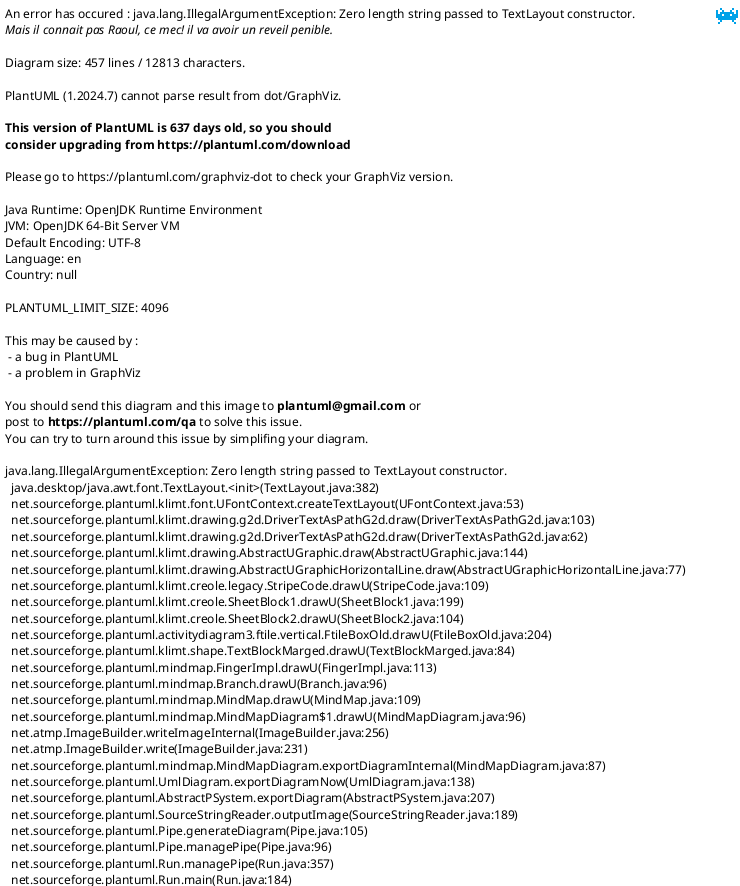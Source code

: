 @startmindmap
scale max 850 width
'!include ../../custom.conf
*[#cornflowerblue]:(重点内容)[[https://docs.substrate.io/tutorials/get-started/trusted-network/ Add trusted nodes]][[#总览 返回]]
<code>

1. Sr25519: 用于使用 aura 为一个节点生成块。
2. Ed25519: 用于使用 grapdpa 为一个节点生成块。
2. SS58: 对应公钥

步骤：
1. 使用Sr25519 -> 一个助记词和对应SS58公钥 -> aura
2. 使用Ed25519+前面的助记词 -> Ed25519 公钥 -> grandpa

</code>;
**[#aqua]:About Substrate Consensus:
<code>

The Substrate node template uses a proof of authority consensus model
also referred to as authority round or Aura consensus .
The Aura consensus protocol limits block production to
a rotating list of authorized accounts.

The authorized accounts—authorities—create blocks in
a round robin fashion and are generally considered to be
trusted participants in the network.

This consensus model provides a simple approach to
starting a solo blockchain for a limited number of participants.

In this tutorial, you'll see how to generate the keys
required to authorize a node to participate in the network,
how to configure and share information about the network
with other authorized accounts, and how to launch the network
with an approved set of validators.
</code>;
** Generate your account and keys
***:Key generation options:
<code>

1. a node-template subcommand
2. the standalone subkey command-line program
3. the Polkadot-JS application
4. third-party key generation utilities.
</code>;
*** Generate local keys using the node template:
****:使用Sr25519 -> 一个助记词和对应SS58公钥 -> aura
<code>

# Generate a random secret phrase and keys
./target/release/node-template key
generate
--scheme Sr25519
--password-interactive
Key password: <123456>

Secret phrase:       answer cotton spike caution blouse only radio artefact middle guilt bleak original
  Network ID:        substrate
  Secret seed:       0xfcd01919178fa73e7223bdeea134b1ef809b75d3fabd672a52dcc69b964813b6
  Public key (hex):  0x5413998d3c189f62288daaf2bd2ca3da5e78b00be9172a36ae063aae4cc7f607
  Account ID:        0x5413998d3c189f62288daaf2bd2ca3da5e78b00be9172a36ae063aae4cc7f607
  Public key (SS58): 5DxwhfEDto6kGkHz1SZQWE1hDGM8E2LFQNujQdJ3vHNWrnc3
  SS58 Address:      5DxwhfEDto6kGkHz1SZQWE1hDGM8E2LFQNujQdJ3vHNWrnc3

您现在拥有 Sr25519 密钥，用于使用 aura 为一个节点生成块。
在此示例中，帐户的 Sr25519 公钥是 5DxwhfEDto6kGkHz1SZQWE1hDGM8E2LFQNujQdJ3vHNWrnc3
</code>;
****: 使用Ed25519+前面的助记词 -> Ed25519 公钥 -> grandpa
<code>

./target/release/node-template key
inspect
--scheme Ed25519
--password-interactive
"answer cotton spike caution blouse only radio artefact middle guilt bleak original"

Key password: 123456
Secret phrase:       answer cotton spike caution blouse only radio artefact middle guilt bleak original
  Network ID:        substrate
  Secret seed:       0xfcd01919178fa73e7223bdeea134b1ef809b75d3fabd672a52dcc69b964813b6
  Public key (hex):  0xb293f948a04a5bac3b8321f99bb4c9532f6ffe2b8ff40926b23c68c9726ca40a
  Account ID:        0xb293f948a04a5bac3b8321f99bb4c9532f6ffe2b8ff40926b23c68c9726ca40a
  Public key (SS58): 5G6rLZNtZPyMrYTo2YXL9nzaatJ837hmKPnsgYqDURgAWBgX
  SS58 Address:      5G6rLZNtZPyMrYTo2YXL9nzaatJ837hmKPnsgYqDURgAWBgX
</code>;
***:[[https://docs.substrate.io/tutorials/get-started/trusted-network/#generate-a-second-set-of-keys Generate a second set of keys]]
<code>

此教程的专用网络仅包含两个节点，因此需要两组密钥。

有几个选项可以继续本教程：
1. 可以将密钥用于预定义帐户之一。
2. 可以使用本地计算机上的不同身份重复上一节中的步骤，以生成第二个密钥对。
3. 您可以派生一个子密钥对来模拟本地计算机上的第二个身份。
4. 您可以招募其他参与者来生成加入您的私有网络所需的密钥。

出于强化目的，这里再次重复前面的操作，

./target/release/node-template key generate --scheme Sr25519 --password-interactive
Key password: 234567
Secret phrase:       twelve genuine tree month sport thought more almost frown question suit life
  Network ID:        substrate
  Secret seed:       0x627c5e2ac10a94cc0150efb2e2d38e0de2477e6a53892ade5f8b3cd9862e541e
  Public key (hex):  0x0069217a6b3a9a4d3fa248a69fb39cef88c27301b5a63aeff52ba59c6781173d
  Account ID:        0x0069217a6b3a9a4d3fa248a69fb39cef88c27301b5a63aeff52ba59c6781173d
  Public key (SS58): 5C5F62ga8UtigQK1YRTcuVk1sexcmuLHtVSBnJk5xQQ9P6ud
  SS58 Address:      5C5F62ga8UtigQK1YRTcuVk1sexcmuLHtVSBnJk5xQQ9P6ud


./target/release/node-template key inspect --password-interactive --scheme Ed25519 "<前面的助记词>"
Key password: 234567
Secret phrase:       twelve genuine tree month sport thought more almost frown question suit life
  Network ID:        substrate
  Secret seed:       0x627c5e2ac10a94cc0150efb2e2d38e0de2477e6a53892ade5f8b3cd9862e541e
  Public key (hex):  0xcde9a701b5965bb5327f900c83c2f9753d1d124fa21228851d6e26659d8dff5f
  Account ID:        0xcde9a701b5965bb5327f900c83c2f9753d1d124fa21228851d6e26659d8dff5f
  Public key (SS58): 5Gih5kiPMdKBrz4HTuKWQrTedqr8TLYWLb2WW67VzUyRzgF1
  SS58 Address:      5Gih5kiPMdKBrz4HTuKWQrTedqr8TLYWLb2WW67VzUyRzgF1

使用的第二组键是：

Sr25519 对应 SS58：5C5F62ga8UtigQK1YRTcuVk1sexcmuLHtVSBnJk5xQQ9P6ud 用于aura。
Ed25519 对应 SS58：5Gih5kiPMdKBrz4HTuKWQrTedqr8TLYWLb2WW67VzUyRzgF1 用于grapdpa

</code>;
**:Create a custom chain specification
<code>

生成用于区块链的密钥后，您就可以使用这些密钥对创建自定义链规范，
然后与作为验证器(validators)的受信任网络参与者共享您的自定义链规范。

为了使其他人能够参与您的区块链网络，请确保他们生成自己的密钥。

收集完网络参与者的密钥后，可以创建自定义链规范以替换本地链规范。

为简单起见，本教程中创建的自定义链规范是本地链规范的修改版本，
用于说明如何创建双节点网络。

如果您拥有所需的密钥，您可以按照相同的步骤将更多节点添加到网络中。

--------> Modify the local chain specification

这个操作很重要，后续课程还会用到。(Connect to Rococo testnet)
</code>;
***:Export the local chain specification to a file
<code>

./target/release/node-template build-spec
--disable-default-bootnode
--chain local > customSpec.json
</code>;
****[#lightcoral]:head customSpec.json
<code>

# customSpec.json
{
 "name": "Local Testnet",
 "id": "local_testnet",
 "chainType": "Local",
 "bootNodes": [],
 "telemetryEndpoints": null,
 "protocolId": null,
 "properties": null,
 "consensusEngine": null,
 "codeSubstitutes": {},
}
</code>;
****:tail -n 80 customSpec.json
<code>

此命令显示 Wasm 二进制字段后面的最后部分，
包括运行时使用的几个托盘的详细信息，
例如 sudo 和 balances 托盘。
</code>;
****:Modify the name field to identify this chain specification as a custom chain specification.
<code>

"name": "My Custom Testnet",
</code>
****:Modify aura field to specify the nodes
<code>

"aura": { "authorities": [
 "<aura的Sr25519密钥>", "<aura的Sr25519公钥对应地址(SS58)>"
 ]
},
</code>;
****:Modify the grandpa field to specify the nodes
<code>

"grandpa": {
   "authorities": [
     [
       "节点 1 的grandpa Ed25519 对应 SS58公钥(地址)",
       1
     ],
     [
       "节点 2 的grandpa Ed25519 对应 SS58公钥(地址)",
       1
     ]
   ]
 },

请注意，grandpa 部分中的 authority 字段有两个数据值。

1. 第一个值是地址键。
2. 第二个值用于支持加权投票。

在此示例中，每个验证者的权重为 1 票。
</code>;
***:Add validators
<code>

如你所见：

可以通过修改 aura 和 grandpa 部分来添加和更改链规范中的权限地址。
可以使用此技术添加任意数量的验证器。

添加验证器：
1. 修改 aura 部分以包含 Sr25519 地址。
2. 修改 grapdpa 部分以包括 Ed25519 地址和投票权重。

确保为每个验证器使用唯一的密钥。
如果两个验证器具有相同的密钥，它们会产生冲突的块。
</code>;
**:[[https://docs.substrate.io/tutorials/get-started/trusted-network/#convert-the-chain-specification-to-raw-format Convert the chain specification to raw format]]
<code>

./target/release/node-template
build-spec
--chain=customSpec.json
--raw
--disable-default-bootnode
> customSpecRaw.json
</code>;
**:Share the chain specification with others
<code>

如果你正在创建私有区块链网络以与其他参与者共享，
请确保只有一个人创建链规范并与该规范中的所有其
他验证器共享生成的该规范的原始版本
（例如 customSpecRaw.json 文件）网络。

因为 Rust 编译器生成的优化的 WebAssembly 二进
制文件在确定性上无法重现，所以每个生成 Wasm 运行
时的人都会生成稍微不同的 Wasm blob。

为了确保确定性，区块链网络中的所有参与者必须使用
完全相同的原始链规范文件。

有关此问题的更多信息，请参阅<Hunting down a non-determinism-bug in our Rust Wasm build>。
</code>;
*** [[https://dev.to/gnunicorn/hunting-down-a-non-determinism-bug-in-our-rust-wasm-build-4fk1 Hunting down a non-determinism-bug in our Rust Wasm build]]
**:Prepare to launch the private network
<code>

将自定义链规范分发给所有网络参与者后，就可以启动自己的私有区块链了。

这些步骤类似于在启动第一个区块链节点中执行的步骤。

但是，如果按照本教程中的步骤操作，则可以将多台计算机添加到您的网络中。

要继续，请验证以下内容：
1. 已经为至少两个权限帐户生成或收集了帐户密钥。
2. 已经更新自定义链规范，以包含用于块生产（aura）和块完成（grandpa）的密钥。
3. 已将自定义链规范转换为原始格式，并将原始链规范分发给参与私有网络的节点。

如果已完成这些步骤，您就可以启动私有区块链中的第一个节点了。
</code>;
**:[[https://docs.substrate.io/tutorials/get-started/trusted-network/#start-the-first-node Start the first node]]
<code>

此命令还使用您自己的密钥而不是预定义的帐户来启动节点。
由于没有使用具有已知密钥的预定义帐户，因此需要在单独
的步骤中将密钥添加到密钥库。

 ./target/release/node-template
  --base-path /tmp/node01
  --chain ./customSpecRaw.json
  --port 30333
  --ws-port 9945
  --rpc-port 9933
  --telemetry-url "wss://telemetry.polkadot.io/submit/ 0"
  --validator
  --rpc-methods Unsafe
  --name MyNode01
  --password-interactive
Keystore password: 234567
2022-07-21 21:10:58 Substrate Node
2022-07-21 21:10:58 ✌️  version 4.0.0-dev-9c89be106cb
2022-07-21 21:10:58 ❤️  by Substrate DevHub <https://github.com/substrate-developer-hub>, 2017-2022
2022-07-21 21:10:58 📋 Chain specification: My Custom Testnet
2022-07-21 21:10:58 🏷  Node name: MyNode01
2022-07-21 21:10:58 👤 Role: AUTHORITY
2022-07-21 21:10:58 💾 Database: RocksDb at /tmp/node01/chains/local_testnet/db/full
2022-07-21 21:10:58 ⛓  Native runtime: node-template-100 (node-template-1.tx1.au1)
2022-07-21 21:10:59 🔨 Initializing Genesis block/state (state: 0xe114…e9a6, header-hash: 0xbe24…67a2)
2022-07-21 21:10:59 👴 Loading GRANDPA authority set from genesis on what appears to be first startup.
2022-07-21 21:10:59 Using default protocol ID "sup" because none is configured in the chain specs
2022-07-21 21:10:59 🏷  Local node identity is: 12D3KooWA6tqKTpAQVV8uanr7X3sRaEuTAaeHw3V5RVEupMoaCDA
2022-07-21 21:10:59 💻 Operating system: macos
2022-07-21 21:10:59 💻 CPU architecture: x86_64
2022-07-21 21:10:59 📦 Highest known block at #0
2022-07-21 21:10:59 〽️ Prometheus exporter started at 127.0.0.1:9615
</code>;
***:--base-path /tmp/node01
<code>

The --base-path command-line option specifies a
custom location for the chain associated with
this first node.
</code>;
***:--chain ./customSpecRaw.json
<code>

The --chain command-line option specifies the
custom chain specification.

</code>
*** --port 30333
*** --ws-port 9945
*** --rpc-port 9933
*** --telemetry-url "wss://telemetry.polkadot.io/submit/ 0"
***:--validator
<code>

The --validator command-line option indicates that
this node is an authority for the chain.
</code>;
***:--rpc-methods Unsafe
<code>

The --rpc-methods Unsafe command-line option allows
you to continue the tutorial using an unsafe communication
mode because your blockchain is not being used in a
production setting.
</code>;
***:--name MyNode01
<code>

The --name command-line option enables you to give
your node a human-readable name in the telemetry UI.
</code>;
*** --password-interactive
**:View information about node operations
<code>

注意其中的这些信息
</code>;
***:--chain
<code>

输出表明正在使用的链规范是您使用 --chain 命令行选项创建和指定的自定义链规范。
</code>;
***:--validator
<code>

输出表明该节点是一个授权，因为您使用 --validator 命令行选项启动了该节点。
</code>;
***:state
<code>

输出显示使用块哈希（状态：0x2bde…8f66，标头哈希：0x6c78…37de）初始化创世块。
</code>;
***:node identify
<code>

输出指定您的节点的本地节点身份。在此示例中，节点身份为
12d3koowlmrydlontytytytdyzlwde1paxzxtw5rgjmhlfzw96sx。
</code>;
***:IP address
<code>

输出指定用于节点的 IP 地址是本地主机 127.0.0.1。
</code>;
**:[[https://docs.substrate.io/tutorials/get-started/trusted-network/#add-keys-to-the-keystore Add keys to the keystore]]
<code>

启动第一个节点后，尚未生成任何块。

下一步是将两种类型的密钥添加到网络中每个节点的密钥库中。

对于每个节点：
1. 添加 aura 权限密钥以启用块生产。
2. 添加g randpa 权限密钥以启用块完成。

有几种方法可以将密钥插入密钥库。

对于本教程，您可以使用 key 子命令插入本地生成的密钥。
</code>;
***: Insert the aura secret key:
<code>

./target/release/node-template
key insert --base-path /tmp/node01
  --chain customSpecRaw.json
  --scheme Sr25519
  --suri <your-secret-seed>
  --password-interactive
  --key-type aura

Replace <your-secret-seed> with the secret phrase or
secret seed for the first key pair that you generated
in Generate local keys using node template.

You can also insert a key from a specified file location.

./target/release/node-template key insert --help
</code>;
***:Insert the grandpa secret key
<code>

./target/release/node-template key insert
  --base-path /tmp/node01
  --chain customSpecRaw.json
  --scheme Ed25519
  --suri <your-secret-key>
  --password-interactive
  --key-type gran
</code>;
***:Verify that your keys are in the keystore for node01
<code>

ls /tmp/node01/chains/local_testnet/keystore
</code>;
***:Restart the node
<code>

After you have added your keys to the keystore for
the first node under /tmp/node01, you can restart
the node using the command you used previously in
<Start the first node>.
</code>;
**:Enable other participants to join
<code>

tip: You can now allow other validators to join
the network using the --bootnodes and --validator
command-line options.

To add a second validator to the private network,
just start a second blockchain node

./target/release/node-template
  --base-path /tmp/node02
  --chain ./customSpecRaw.json
  --port 30334
  --ws-port 9946
  --rpc-port 9934
  --telemetry-url "wss://telemetry.polkadot.io/submit/ 0"
  --validator
  --rpc-methods Unsafe
  --name MyNode02
  --bootnodes
  /ip4/127.0.0.1/tcp/30333/p2p/12D3KooWLmrYDLoNTyTYtRdDyZLWDe1paxzxTw5RgjmHLfzW96SX
  --password-interactive
</code>;
@endmindmap